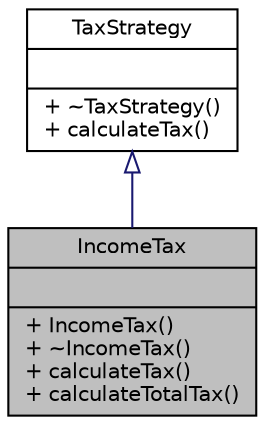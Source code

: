 digraph "IncomeTax"
{
 // LATEX_PDF_SIZE
  edge [fontname="Helvetica",fontsize="10",labelfontname="Helvetica",labelfontsize="10"];
  node [fontname="Helvetica",fontsize="10",shape=record];
  Node1 [label="{IncomeTax\n||+ IncomeTax()\l+ ~IncomeTax()\l+ calculateTax()\l+ calculateTotalTax()\l}",height=0.2,width=0.4,color="black", fillcolor="grey75", style="filled", fontcolor="black",tooltip="Class implementing income tax calculation strategy."];
  Node2 -> Node1 [dir="back",color="midnightblue",fontsize="10",style="solid",arrowtail="onormal",fontname="Helvetica"];
  Node2 [label="{TaxStrategy\n||+ ~TaxStrategy()\l+ calculateTax()\l}",height=0.2,width=0.4,color="black", fillcolor="white", style="filled",URL="$classTaxStrategy.html",tooltip="Abstract base class for implementing various tax calculation strategies."];
}
